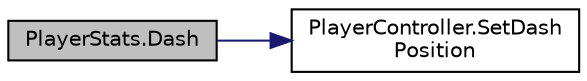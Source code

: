 digraph "PlayerStats.Dash"
{
 // INTERACTIVE_SVG=YES
 // LATEX_PDF_SIZE
  bgcolor="transparent";
  edge [fontname="Helvetica",fontsize="10",labelfontname="Helvetica",labelfontsize="10"];
  node [fontname="Helvetica",fontsize="10",shape=record];
  rankdir="LR";
  Node1 [label="PlayerStats.Dash",height=0.2,width=0.4,color="black", fillcolor="grey75", style="filled", fontcolor="black",tooltip=" "];
  Node1 -> Node2 [color="midnightblue",fontsize="10",style="solid",fontname="Helvetica"];
  Node2 [label="PlayerController.SetDash\lPosition",height=0.2,width=0.4,color="black",URL="$class_player_controller.html#aea62bf4b6e3dc57f3545a64d5d21cd4a",tooltip="Initialize a Dash Animation and start to move towards there."];
}
